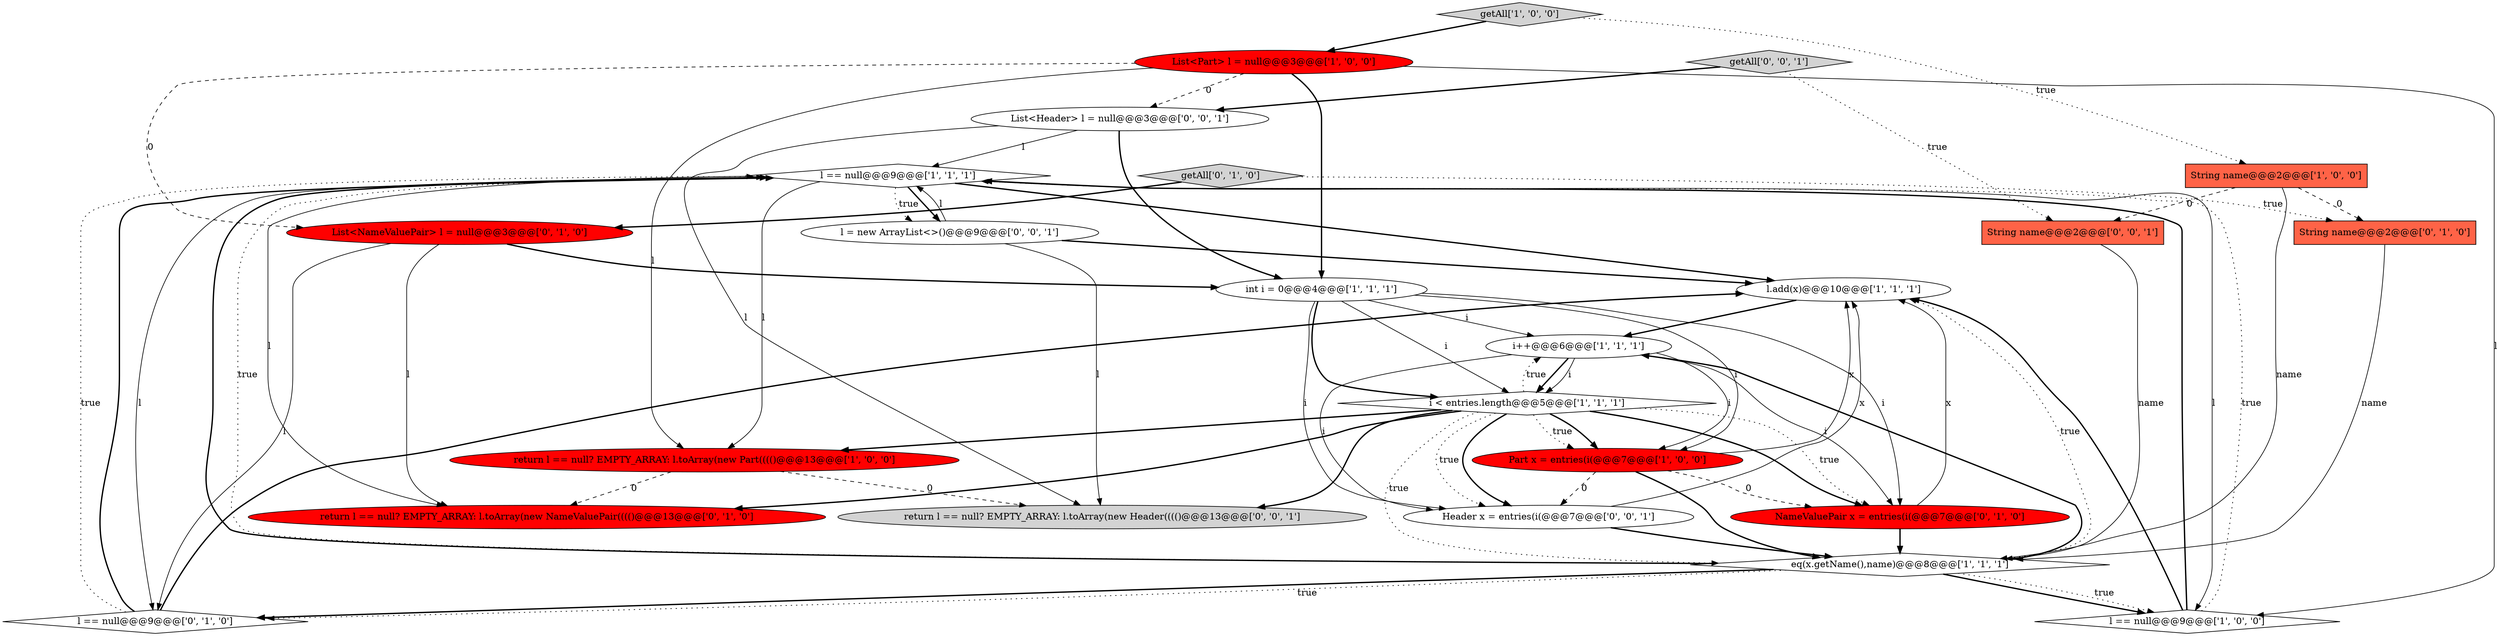 digraph {
8 [style = filled, label = "return l == null? EMPTY_ARRAY: l.toArray(new Part(((()@@@13@@@['1', '0', '0']", fillcolor = red, shape = ellipse image = "AAA1AAABBB1BBB"];
21 [style = filled, label = "Header x = entries(i(@@@7@@@['0', '0', '1']", fillcolor = white, shape = ellipse image = "AAA0AAABBB3BBB"];
18 [style = filled, label = "l = new ArrayList<>()@@@9@@@['0', '0', '1']", fillcolor = white, shape = ellipse image = "AAA0AAABBB3BBB"];
15 [style = filled, label = "return l == null? EMPTY_ARRAY: l.toArray(new NameValuePair(((()@@@13@@@['0', '1', '0']", fillcolor = red, shape = ellipse image = "AAA1AAABBB2BBB"];
3 [style = filled, label = "i++@@@6@@@['1', '1', '1']", fillcolor = white, shape = ellipse image = "AAA0AAABBB1BBB"];
7 [style = filled, label = "Part x = entries(i(@@@7@@@['1', '0', '0']", fillcolor = red, shape = ellipse image = "AAA1AAABBB1BBB"];
9 [style = filled, label = "getAll['1', '0', '0']", fillcolor = lightgray, shape = diamond image = "AAA0AAABBB1BBB"];
4 [style = filled, label = "int i = 0@@@4@@@['1', '1', '1']", fillcolor = white, shape = ellipse image = "AAA0AAABBB1BBB"];
20 [style = filled, label = "return l == null? EMPTY_ARRAY: l.toArray(new Header(((()@@@13@@@['0', '0', '1']", fillcolor = lightgray, shape = ellipse image = "AAA0AAABBB3BBB"];
2 [style = filled, label = "List<Part> l = null@@@3@@@['1', '0', '0']", fillcolor = red, shape = ellipse image = "AAA1AAABBB1BBB"];
11 [style = filled, label = "l == null@@@9@@@['1', '1', '1']", fillcolor = white, shape = diamond image = "AAA0AAABBB1BBB"];
13 [style = filled, label = "l == null@@@9@@@['0', '1', '0']", fillcolor = white, shape = diamond image = "AAA0AAABBB2BBB"];
10 [style = filled, label = "String name@@@2@@@['1', '0', '0']", fillcolor = tomato, shape = box image = "AAA1AAABBB1BBB"];
6 [style = filled, label = "i < entries.length@@@5@@@['1', '1', '1']", fillcolor = white, shape = diamond image = "AAA0AAABBB1BBB"];
17 [style = filled, label = "List<NameValuePair> l = null@@@3@@@['0', '1', '0']", fillcolor = red, shape = ellipse image = "AAA1AAABBB2BBB"];
14 [style = filled, label = "getAll['0', '1', '0']", fillcolor = lightgray, shape = diamond image = "AAA0AAABBB2BBB"];
12 [style = filled, label = "NameValuePair x = entries(i(@@@7@@@['0', '1', '0']", fillcolor = red, shape = ellipse image = "AAA1AAABBB2BBB"];
22 [style = filled, label = "getAll['0', '0', '1']", fillcolor = lightgray, shape = diamond image = "AAA0AAABBB3BBB"];
23 [style = filled, label = "String name@@@2@@@['0', '0', '1']", fillcolor = tomato, shape = box image = "AAA0AAABBB3BBB"];
0 [style = filled, label = "l == null@@@9@@@['1', '0', '0']", fillcolor = white, shape = diamond image = "AAA0AAABBB1BBB"];
16 [style = filled, label = "String name@@@2@@@['0', '1', '0']", fillcolor = tomato, shape = box image = "AAA1AAABBB2BBB"];
19 [style = filled, label = "List<Header> l = null@@@3@@@['0', '0', '1']", fillcolor = white, shape = ellipse image = "AAA0AAABBB3BBB"];
5 [style = filled, label = "l.add(x)@@@10@@@['1', '1', '1']", fillcolor = white, shape = ellipse image = "AAA0AAABBB1BBB"];
1 [style = filled, label = "eq(x.getName(),name)@@@8@@@['1', '1', '1']", fillcolor = white, shape = diamond image = "AAA0AAABBB1BBB"];
4->7 [style = solid, label="i"];
5->3 [style = bold, label=""];
4->12 [style = solid, label="i"];
2->19 [style = dashed, label="0"];
7->1 [style = bold, label=""];
7->21 [style = dashed, label="0"];
22->23 [style = dotted, label="true"];
19->11 [style = solid, label="l"];
22->19 [style = bold, label=""];
4->6 [style = bold, label=""];
9->2 [style = bold, label=""];
6->21 [style = bold, label=""];
1->11 [style = dotted, label="true"];
3->7 [style = solid, label="i"];
8->15 [style = dashed, label="0"];
8->20 [style = dashed, label="0"];
6->1 [style = dotted, label="true"];
1->3 [style = bold, label=""];
11->8 [style = solid, label="l"];
19->20 [style = solid, label="l"];
3->6 [style = bold, label=""];
3->21 [style = solid, label="i"];
0->11 [style = bold, label=""];
14->17 [style = bold, label=""];
4->3 [style = solid, label="i"];
17->15 [style = solid, label="l"];
1->0 [style = bold, label=""];
2->8 [style = solid, label="l"];
10->1 [style = solid, label="name"];
11->18 [style = dotted, label="true"];
12->1 [style = bold, label=""];
11->15 [style = solid, label="l"];
2->4 [style = bold, label=""];
1->13 [style = bold, label=""];
13->11 [style = bold, label=""];
2->17 [style = dashed, label="0"];
11->18 [style = bold, label=""];
6->15 [style = bold, label=""];
1->11 [style = bold, label=""];
4->6 [style = solid, label="i"];
3->6 [style = solid, label="i"];
17->13 [style = solid, label="l"];
6->20 [style = bold, label=""];
1->13 [style = dotted, label="true"];
14->16 [style = dotted, label="true"];
3->12 [style = solid, label="i"];
18->20 [style = solid, label="l"];
11->5 [style = bold, label=""];
11->13 [style = solid, label="l"];
12->5 [style = solid, label="x"];
18->11 [style = solid, label="l"];
2->0 [style = solid, label="l"];
18->5 [style = bold, label=""];
21->1 [style = bold, label=""];
4->21 [style = solid, label="i"];
11->0 [style = solid, label="l"];
6->8 [style = bold, label=""];
13->5 [style = bold, label=""];
6->7 [style = dotted, label="true"];
7->12 [style = dashed, label="0"];
13->11 [style = dotted, label="true"];
23->1 [style = solid, label="name"];
21->5 [style = solid, label="x"];
19->4 [style = bold, label=""];
1->0 [style = dotted, label="true"];
6->12 [style = dotted, label="true"];
6->21 [style = dotted, label="true"];
7->5 [style = solid, label="x"];
6->7 [style = bold, label=""];
6->3 [style = dotted, label="true"];
10->16 [style = dashed, label="0"];
16->1 [style = solid, label="name"];
0->11 [style = dotted, label="true"];
1->5 [style = dotted, label="true"];
9->10 [style = dotted, label="true"];
10->23 [style = dashed, label="0"];
17->4 [style = bold, label=""];
0->5 [style = bold, label=""];
6->12 [style = bold, label=""];
}
